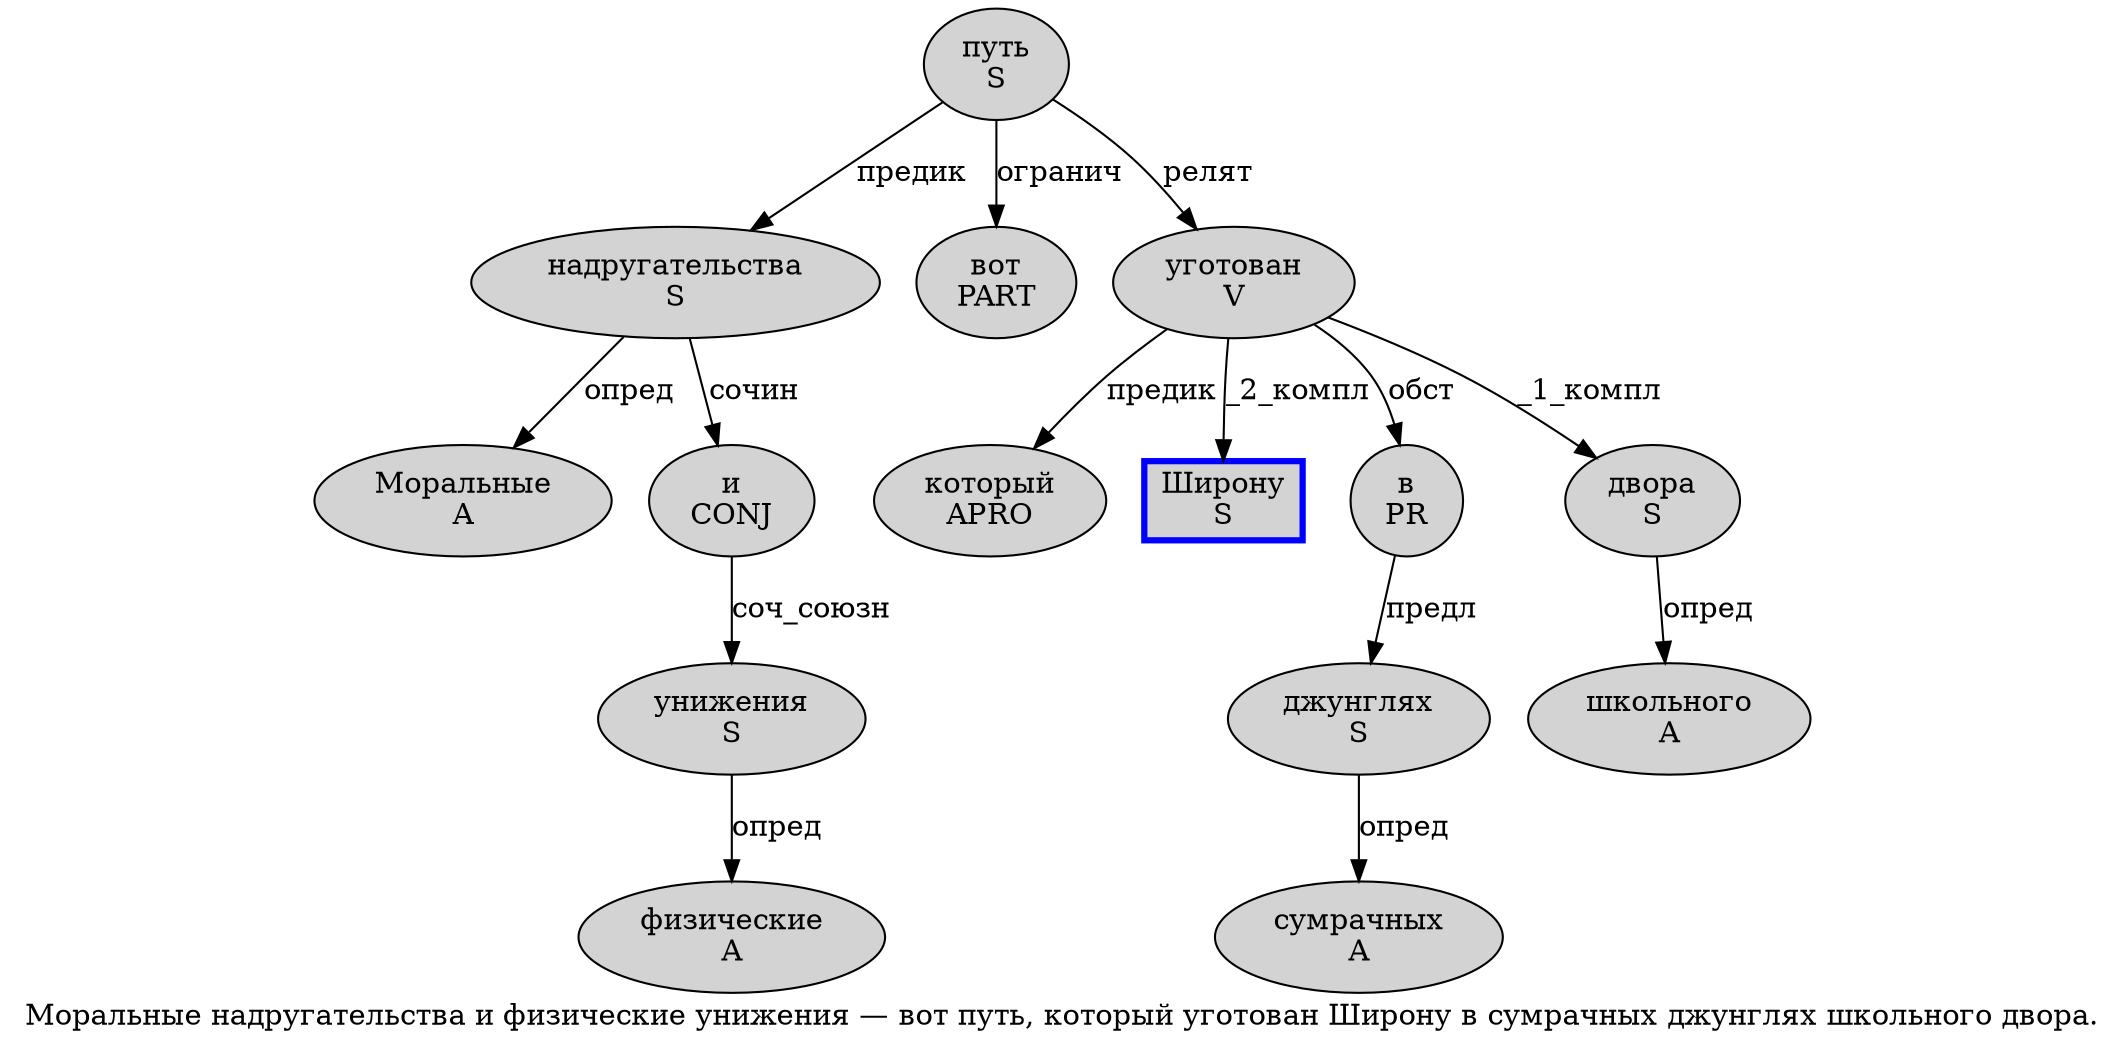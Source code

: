 digraph SENTENCE_4076 {
	graph [label="Моральные надругательства и физические унижения — вот путь, который уготован Широну в сумрачных джунглях школьного двора."]
	node [style=filled]
		0 [label="Моральные
A" color="" fillcolor=lightgray penwidth=1 shape=ellipse]
		1 [label="надругательства
S" color="" fillcolor=lightgray penwidth=1 shape=ellipse]
		2 [label="и
CONJ" color="" fillcolor=lightgray penwidth=1 shape=ellipse]
		3 [label="физические
A" color="" fillcolor=lightgray penwidth=1 shape=ellipse]
		4 [label="унижения
S" color="" fillcolor=lightgray penwidth=1 shape=ellipse]
		6 [label="вот
PART" color="" fillcolor=lightgray penwidth=1 shape=ellipse]
		7 [label="путь
S" color="" fillcolor=lightgray penwidth=1 shape=ellipse]
		9 [label="который
APRO" color="" fillcolor=lightgray penwidth=1 shape=ellipse]
		10 [label="уготован
V" color="" fillcolor=lightgray penwidth=1 shape=ellipse]
		11 [label="Широну
S" color=blue fillcolor=lightgray penwidth=3 shape=box]
		12 [label="в
PR" color="" fillcolor=lightgray penwidth=1 shape=ellipse]
		13 [label="сумрачных
A" color="" fillcolor=lightgray penwidth=1 shape=ellipse]
		14 [label="джунглях
S" color="" fillcolor=lightgray penwidth=1 shape=ellipse]
		15 [label="школьного
A" color="" fillcolor=lightgray penwidth=1 shape=ellipse]
		16 [label="двора
S" color="" fillcolor=lightgray penwidth=1 shape=ellipse]
			4 -> 3 [label="опред"]
			1 -> 0 [label="опред"]
			1 -> 2 [label="сочин"]
			2 -> 4 [label="соч_союзн"]
			7 -> 1 [label="предик"]
			7 -> 6 [label="огранич"]
			7 -> 10 [label="релят"]
			12 -> 14 [label="предл"]
			10 -> 9 [label="предик"]
			10 -> 11 [label="_2_компл"]
			10 -> 12 [label="обст"]
			10 -> 16 [label="_1_компл"]
			14 -> 13 [label="опред"]
			16 -> 15 [label="опред"]
}